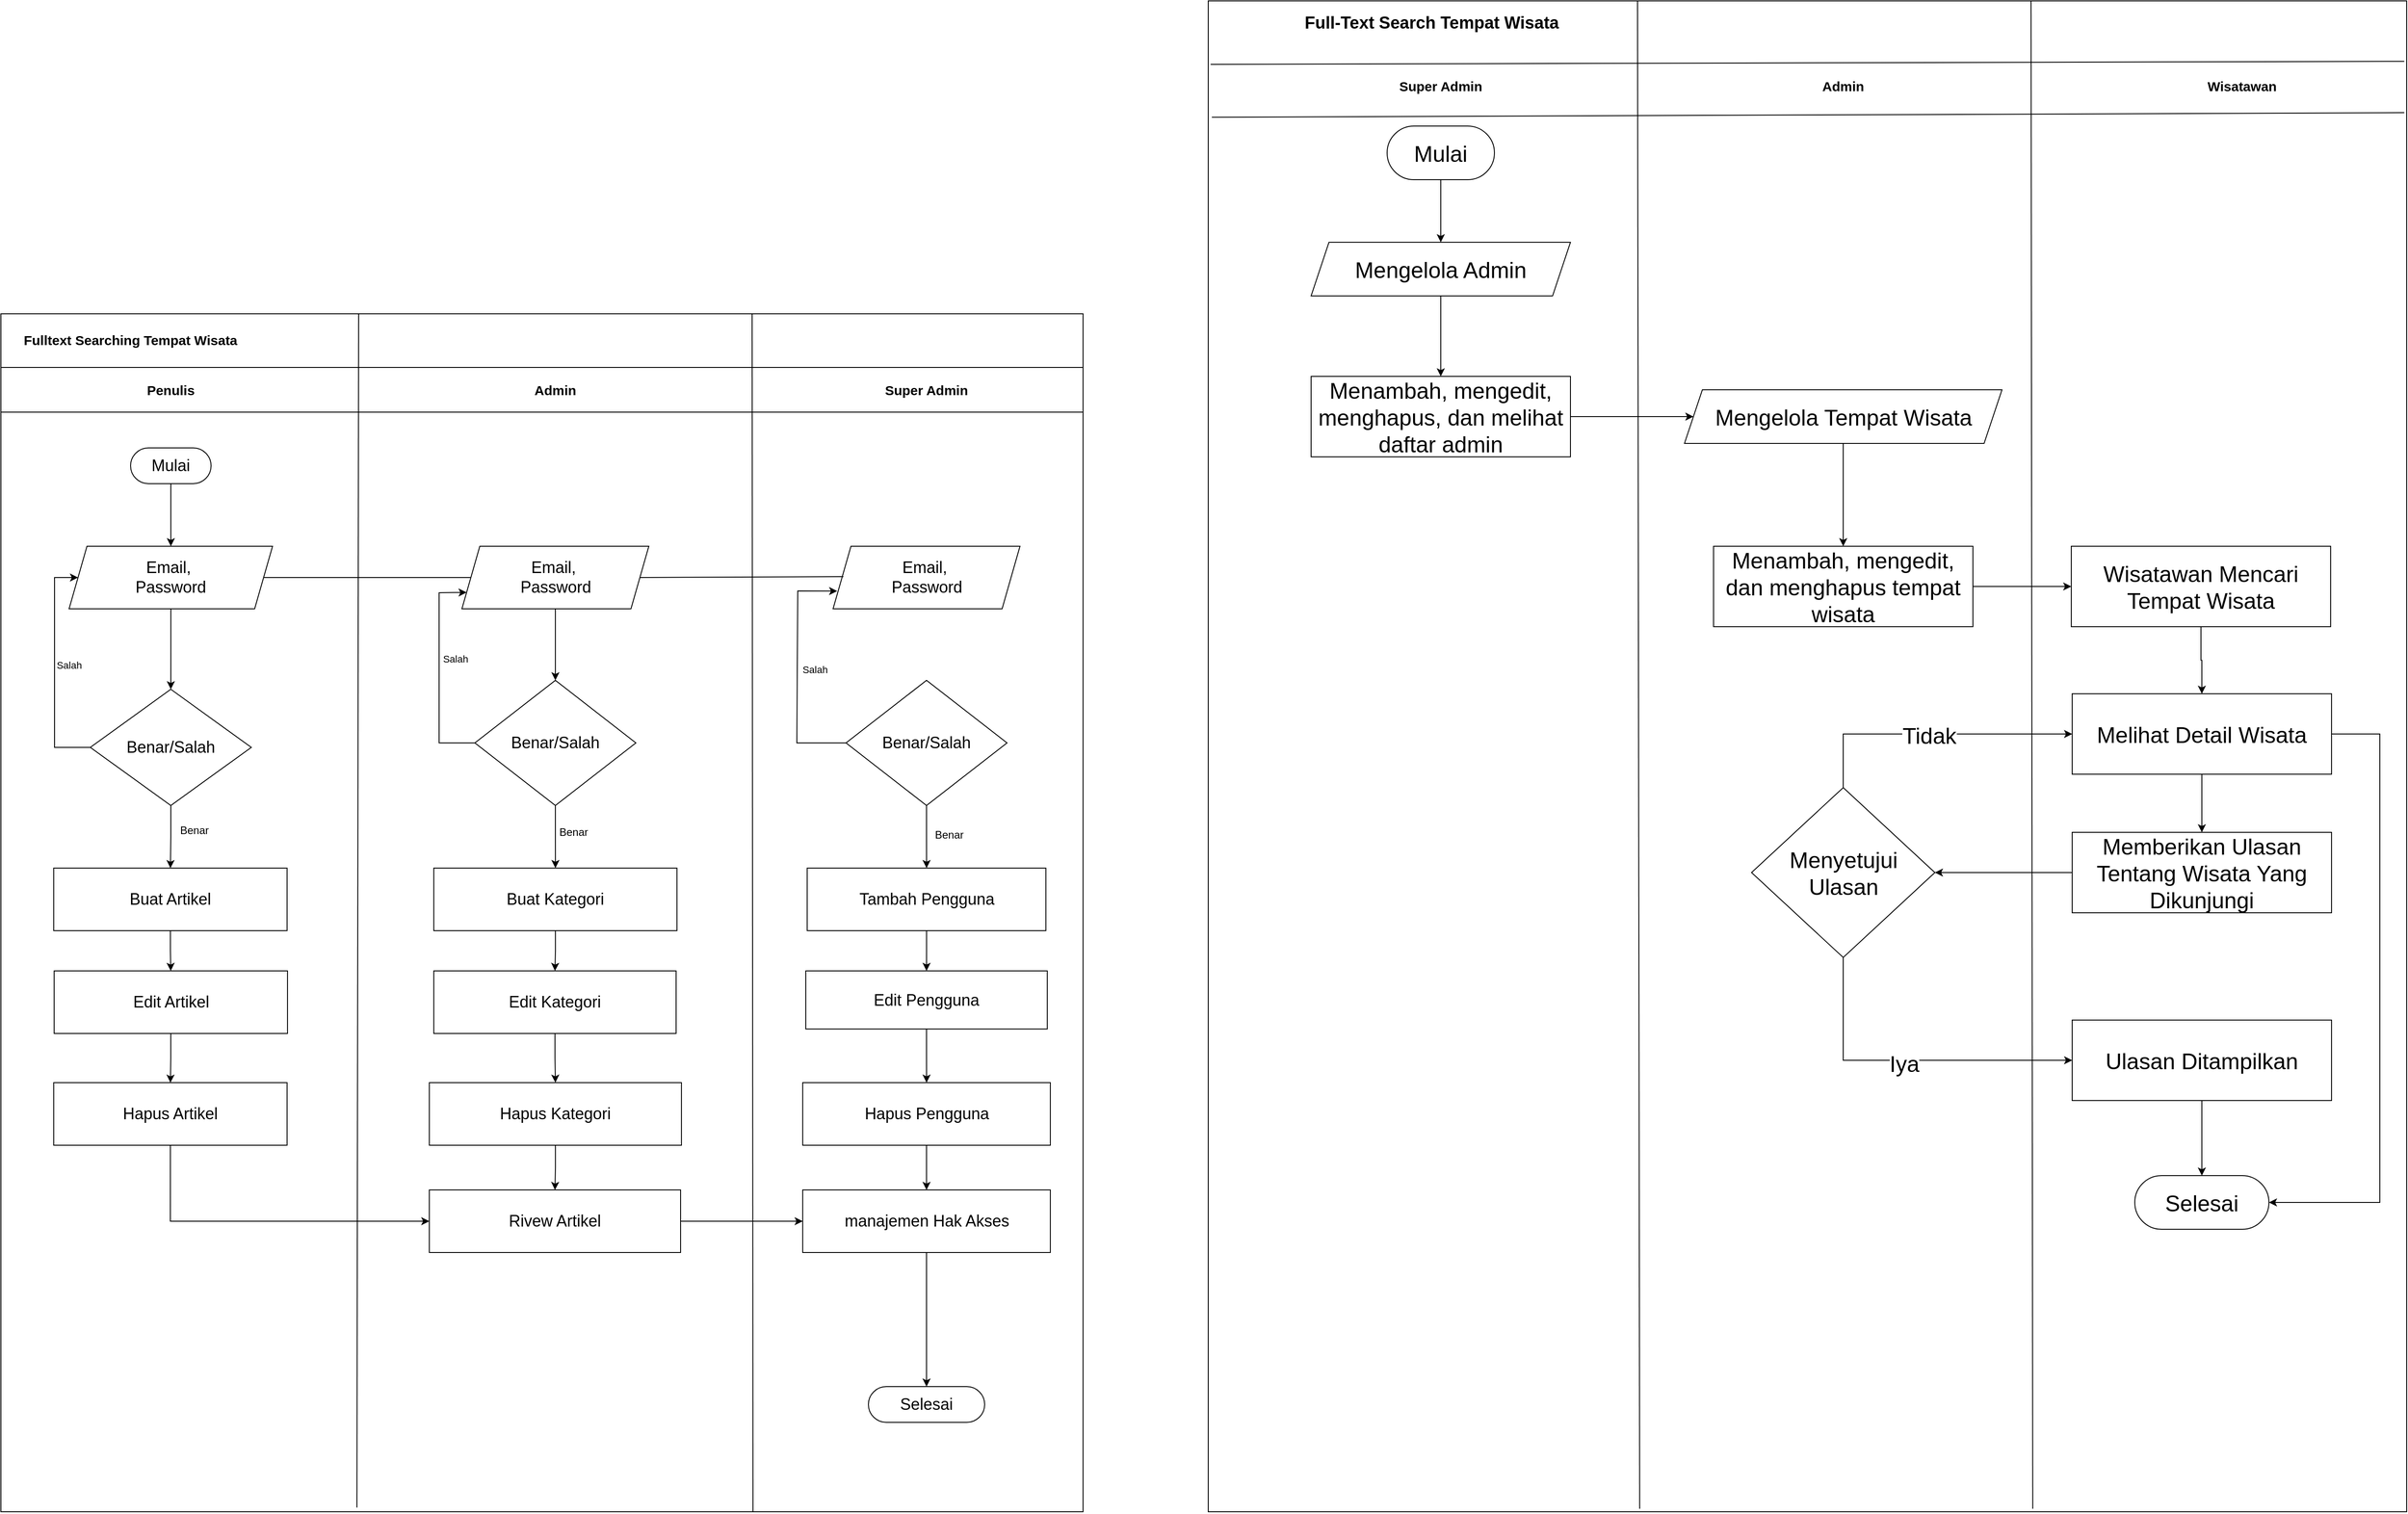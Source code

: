 <mxfile version="26.1.1">
  <diagram name="Flowchart Diagram" id="mwyaXEYquuUbOgNk0wsL">
    <mxGraphModel dx="2293" dy="2213" grid="1" gridSize="10" guides="1" tooltips="1" connect="1" arrows="1" fold="1" page="1" pageScale="1" pageWidth="850" pageHeight="1100" math="0" shadow="0">
      <root>
        <mxCell id="0" />
        <mxCell id="1" parent="0" />
        <mxCell id="Nog5ul-_oG-0goLbyjOU-1" value="" style="rounded=0;whiteSpace=wrap;html=1;container=0;" parent="1" vertex="1">
          <mxGeometry x="210" y="140" width="1210" height="1340" as="geometry" />
        </mxCell>
        <mxCell id="Nog5ul-_oG-0goLbyjOU-2" value="" style="edgeStyle=orthogonalEdgeStyle;rounded=0;orthogonalLoop=1;jettySize=auto;html=1;" parent="1" source="Nog5ul-_oG-0goLbyjOU-3" target="Nog5ul-_oG-0goLbyjOU-13" edge="1">
          <mxGeometry relative="1" as="geometry" />
        </mxCell>
        <mxCell id="Nog5ul-_oG-0goLbyjOU-3" value="&lt;font style=&quot;font-size: 18px;&quot;&gt;Mulai&lt;/font&gt;" style="rounded=1;whiteSpace=wrap;html=1;arcSize=50;container=0;" parent="1" vertex="1">
          <mxGeometry x="355" y="290" width="90" height="40" as="geometry" />
        </mxCell>
        <mxCell id="Nog5ul-_oG-0goLbyjOU-4" value="" style="endArrow=none;html=1;rounded=0;entryX=0;entryY=0.25;entryDx=0;entryDy=0;" parent="1" edge="1">
          <mxGeometry width="50" height="50" relative="1" as="geometry">
            <mxPoint x="1420" y="200" as="sourcePoint" />
            <mxPoint x="210" y="200" as="targetPoint" />
          </mxGeometry>
        </mxCell>
        <mxCell id="Nog5ul-_oG-0goLbyjOU-5" value="" style="endArrow=none;html=1;rounded=0;entryX=0;entryY=0.25;entryDx=0;entryDy=0;" parent="1" edge="1">
          <mxGeometry width="50" height="50" relative="1" as="geometry">
            <mxPoint x="1420" y="250" as="sourcePoint" />
            <mxPoint x="210" y="250" as="targetPoint" />
          </mxGeometry>
        </mxCell>
        <mxCell id="Nog5ul-_oG-0goLbyjOU-6" value="&lt;span style=&quot;font-size: 15px;&quot;&gt;Admin&lt;/span&gt;" style="text;html=1;align=center;verticalAlign=middle;whiteSpace=wrap;rounded=0;fontStyle=1;container=0;" parent="1" vertex="1">
          <mxGeometry x="800" y="210" width="60" height="30" as="geometry" />
        </mxCell>
        <mxCell id="Nog5ul-_oG-0goLbyjOU-7" value="&lt;span style=&quot;font-size: 15px;&quot;&gt;Super Admin&lt;/span&gt;" style="text;html=1;align=center;verticalAlign=middle;whiteSpace=wrap;rounded=0;fontStyle=1;container=0;" parent="1" vertex="1">
          <mxGeometry x="1190" y="210" width="110" height="30" as="geometry" />
        </mxCell>
        <mxCell id="Nog5ul-_oG-0goLbyjOU-8" value="" style="endArrow=none;html=1;rounded=0;entryX=0.329;entryY=1.004;entryDx=0;entryDy=0;exitX=0.25;exitY=0;exitDx=0;exitDy=0;entryPerimeter=0;" parent="1" edge="1">
          <mxGeometry width="50" height="50" relative="1" as="geometry">
            <mxPoint x="610.0" y="140" as="sourcePoint" />
            <mxPoint x="608.09" y="1475.264" as="targetPoint" />
          </mxGeometry>
        </mxCell>
        <mxCell id="Nog5ul-_oG-0goLbyjOU-9" value="" style="endArrow=none;html=1;rounded=0;entryX=0.75;entryY=0;entryDx=0;entryDy=0;exitX=0.695;exitY=1;exitDx=0;exitDy=0;exitPerimeter=0;" parent="1" source="Nog5ul-_oG-0goLbyjOU-1" edge="1">
          <mxGeometry width="50" height="50" relative="1" as="geometry">
            <mxPoint x="1049.74" y="1470" as="sourcePoint" />
            <mxPoint x="1050" y="140" as="targetPoint" />
          </mxGeometry>
        </mxCell>
        <mxCell id="Nog5ul-_oG-0goLbyjOU-10" value="&lt;span style=&quot;font-size: 15px;&quot;&gt;Penulis&lt;/span&gt;" style="text;html=1;align=center;verticalAlign=middle;whiteSpace=wrap;rounded=0;fontStyle=1;container=0;" parent="1" vertex="1">
          <mxGeometry x="370" y="210" width="60" height="30" as="geometry" />
        </mxCell>
        <mxCell id="Nog5ul-_oG-0goLbyjOU-11" value="&lt;span style=&quot;font-size: 15px;&quot;&gt;Fulltext Searching Tempat Wisata&lt;/span&gt;" style="text;html=1;align=center;verticalAlign=middle;whiteSpace=wrap;rounded=0;fontStyle=1;container=0;" parent="1" vertex="1">
          <mxGeometry x="220" y="154" width="270" height="30" as="geometry" />
        </mxCell>
        <mxCell id="Nog5ul-_oG-0goLbyjOU-12" value="" style="edgeStyle=orthogonalEdgeStyle;rounded=0;orthogonalLoop=1;jettySize=auto;html=1;" parent="1" source="Nog5ul-_oG-0goLbyjOU-13" target="Nog5ul-_oG-0goLbyjOU-18" edge="1">
          <mxGeometry relative="1" as="geometry" />
        </mxCell>
        <mxCell id="Nog5ul-_oG-0goLbyjOU-13" value="&lt;font style=&quot;font-size: 18px;&quot;&gt;Email,&amp;nbsp;&lt;/font&gt;&lt;div&gt;&lt;font style=&quot;font-size: 18px;&quot;&gt;Password&lt;/font&gt;&lt;/div&gt;" style="shape=parallelogram;perimeter=parallelogramPerimeter;whiteSpace=wrap;html=1;fixedSize=1;" parent="1" vertex="1">
          <mxGeometry x="286.25" y="400" width="227.5" height="70" as="geometry" />
        </mxCell>
        <mxCell id="Nog5ul-_oG-0goLbyjOU-14" value="" style="edgeStyle=orthogonalEdgeStyle;rounded=0;orthogonalLoop=1;jettySize=auto;html=1;" parent="1" source="Nog5ul-_oG-0goLbyjOU-15" target="Nog5ul-_oG-0goLbyjOU-20" edge="1">
          <mxGeometry relative="1" as="geometry" />
        </mxCell>
        <mxCell id="Nog5ul-_oG-0goLbyjOU-15" value="&lt;font style=&quot;font-size: 18px;&quot;&gt;Email,&amp;nbsp;&lt;/font&gt;&lt;div&gt;&lt;font style=&quot;font-size: 18px;&quot;&gt;Password&lt;/font&gt;&lt;/div&gt;" style="shape=parallelogram;perimeter=parallelogramPerimeter;whiteSpace=wrap;html=1;fixedSize=1;" parent="1" vertex="1">
          <mxGeometry x="725.5" y="400" width="209" height="70" as="geometry" />
        </mxCell>
        <mxCell id="Nog5ul-_oG-0goLbyjOU-16" value="" style="endArrow=none;html=1;rounded=0;exitX=1;exitY=0.5;exitDx=0;exitDy=0;entryX=0;entryY=0.5;entryDx=0;entryDy=0;" parent="1" source="Nog5ul-_oG-0goLbyjOU-13" target="Nog5ul-_oG-0goLbyjOU-15" edge="1">
          <mxGeometry width="50" height="50" relative="1" as="geometry">
            <mxPoint x="750" y="580" as="sourcePoint" />
            <mxPoint x="800" y="530" as="targetPoint" />
            <Array as="points" />
          </mxGeometry>
        </mxCell>
        <mxCell id="Nog5ul-_oG-0goLbyjOU-17" value="" style="edgeStyle=orthogonalEdgeStyle;rounded=0;orthogonalLoop=1;jettySize=auto;html=1;" parent="1" source="Nog5ul-_oG-0goLbyjOU-18" target="Nog5ul-_oG-0goLbyjOU-34" edge="1">
          <mxGeometry relative="1" as="geometry" />
        </mxCell>
        <mxCell id="Nog5ul-_oG-0goLbyjOU-18" value="&lt;font style=&quot;font-size: 18px;&quot;&gt;Benar/Salah&lt;/font&gt;" style="rhombus;whiteSpace=wrap;html=1;" parent="1" vertex="1">
          <mxGeometry x="310" y="560" width="180" height="130" as="geometry" />
        </mxCell>
        <mxCell id="Nog5ul-_oG-0goLbyjOU-19" value="" style="edgeStyle=orthogonalEdgeStyle;rounded=0;orthogonalLoop=1;jettySize=auto;html=1;" parent="1" source="Nog5ul-_oG-0goLbyjOU-20" target="Nog5ul-_oG-0goLbyjOU-36" edge="1">
          <mxGeometry relative="1" as="geometry" />
        </mxCell>
        <mxCell id="Nog5ul-_oG-0goLbyjOU-20" value="&lt;span style=&quot;font-size: 18px;&quot;&gt;Benar/Salah&lt;/span&gt;" style="rhombus;whiteSpace=wrap;html=1;" parent="1" vertex="1">
          <mxGeometry x="740" y="550" width="180" height="140" as="geometry" />
        </mxCell>
        <mxCell id="Nog5ul-_oG-0goLbyjOU-21" value="" style="endArrow=classic;html=1;rounded=0;entryX=0;entryY=0.5;entryDx=0;entryDy=0;exitX=0;exitY=0.5;exitDx=0;exitDy=0;" parent="1" source="Nog5ul-_oG-0goLbyjOU-18" target="Nog5ul-_oG-0goLbyjOU-13" edge="1">
          <mxGeometry width="50" height="50" relative="1" as="geometry">
            <mxPoint x="750" y="740" as="sourcePoint" />
            <mxPoint x="800" y="690" as="targetPoint" />
            <Array as="points">
              <mxPoint x="270" y="625" />
              <mxPoint x="270" y="435" />
            </Array>
          </mxGeometry>
        </mxCell>
        <mxCell id="Nog5ul-_oG-0goLbyjOU-22" value="Salah" style="edgeLabel;html=1;align=center;verticalAlign=middle;resizable=0;points=[];" parent="Nog5ul-_oG-0goLbyjOU-21" vertex="1" connectable="0">
          <mxGeometry x="0.036" y="-4" relative="1" as="geometry">
            <mxPoint x="12" as="offset" />
          </mxGeometry>
        </mxCell>
        <mxCell id="Nog5ul-_oG-0goLbyjOU-23" value="" style="endArrow=classic;html=1;rounded=0;entryX=0;entryY=0.75;entryDx=0;entryDy=0;exitX=0;exitY=0.5;exitDx=0;exitDy=0;" parent="1" source="Nog5ul-_oG-0goLbyjOU-20" target="Nog5ul-_oG-0goLbyjOU-15" edge="1">
          <mxGeometry width="50" height="50" relative="1" as="geometry">
            <mxPoint x="740" y="620" as="sourcePoint" />
            <mxPoint x="726" y="430" as="targetPoint" />
            <Array as="points">
              <mxPoint x="700" y="620" />
              <mxPoint x="700" y="452" />
            </Array>
          </mxGeometry>
        </mxCell>
        <mxCell id="Nog5ul-_oG-0goLbyjOU-24" value="Salah" style="edgeLabel;html=1;align=center;verticalAlign=middle;resizable=0;points=[];" parent="1" vertex="1" connectable="0">
          <mxGeometry x="727" y="529.999" as="geometry">
            <mxPoint x="-9" y="-4" as="offset" />
          </mxGeometry>
        </mxCell>
        <mxCell id="Nog5ul-_oG-0goLbyjOU-25" value="&lt;font style=&quot;font-size: 18px;&quot;&gt;Selesai&lt;/font&gt;" style="rounded=1;whiteSpace=wrap;html=1;arcSize=50;container=0;" parent="1" vertex="1">
          <mxGeometry x="1180" y="1340" width="130" height="40" as="geometry" />
        </mxCell>
        <mxCell id="Nog5ul-_oG-0goLbyjOU-26" value="&lt;font style=&quot;font-size: 18px;&quot;&gt;Email,&amp;nbsp;&lt;/font&gt;&lt;div&gt;&lt;font style=&quot;font-size: 18px;&quot;&gt;Password&lt;/font&gt;&lt;/div&gt;" style="shape=parallelogram;perimeter=parallelogramPerimeter;whiteSpace=wrap;html=1;fixedSize=1;" parent="1" vertex="1">
          <mxGeometry x="1140.5" y="400" width="209" height="70" as="geometry" />
        </mxCell>
        <mxCell id="Nog5ul-_oG-0goLbyjOU-27" value="" style="endArrow=none;html=1;rounded=0;entryX=0;entryY=0.5;entryDx=0;entryDy=0;exitX=1;exitY=0.5;exitDx=0;exitDy=0;" parent="1" source="Nog5ul-_oG-0goLbyjOU-15" edge="1">
          <mxGeometry width="50" height="50" relative="1" as="geometry">
            <mxPoint x="920" y="434" as="sourcePoint" />
            <mxPoint x="1152" y="434" as="targetPoint" />
            <Array as="points" />
          </mxGeometry>
        </mxCell>
        <mxCell id="Nog5ul-_oG-0goLbyjOU-28" value="" style="edgeStyle=orthogonalEdgeStyle;rounded=0;orthogonalLoop=1;jettySize=auto;html=1;" parent="1" source="Nog5ul-_oG-0goLbyjOU-30" target="Nog5ul-_oG-0goLbyjOU-48" edge="1">
          <mxGeometry relative="1" as="geometry" />
        </mxCell>
        <mxCell id="Nog5ul-_oG-0goLbyjOU-29" value="&lt;font style=&quot;font-size: 12px;&quot;&gt;Benar&lt;/font&gt;" style="edgeLabel;html=1;align=center;verticalAlign=middle;resizable=0;points=[];" parent="Nog5ul-_oG-0goLbyjOU-28" vertex="1" connectable="0">
          <mxGeometry x="-0.269" relative="1" as="geometry">
            <mxPoint x="25" y="7" as="offset" />
          </mxGeometry>
        </mxCell>
        <mxCell id="Nog5ul-_oG-0goLbyjOU-30" value="&lt;span style=&quot;font-size: 18px;&quot;&gt;Benar/Salah&lt;/span&gt;" style="rhombus;whiteSpace=wrap;html=1;" parent="1" vertex="1">
          <mxGeometry x="1155" y="550" width="180" height="140" as="geometry" />
        </mxCell>
        <mxCell id="Nog5ul-_oG-0goLbyjOU-31" value="" style="endArrow=classic;html=1;rounded=0;entryX=0.022;entryY=0.859;entryDx=0;entryDy=0;exitX=0;exitY=0.5;exitDx=0;exitDy=0;entryPerimeter=0;" parent="1" source="Nog5ul-_oG-0goLbyjOU-30" edge="1">
          <mxGeometry width="50" height="50" relative="1" as="geometry">
            <mxPoint x="1140.5" y="615" as="sourcePoint" />
            <mxPoint x="1145.098" y="450.13" as="targetPoint" />
            <Array as="points">
              <mxPoint x="1100" y="620" />
              <mxPoint x="1101" y="450" />
            </Array>
          </mxGeometry>
        </mxCell>
        <mxCell id="Nog5ul-_oG-0goLbyjOU-32" value="Salah" style="edgeLabel;html=1;align=center;verticalAlign=middle;resizable=0;points=[];" parent="1" vertex="1" connectable="0">
          <mxGeometry x="740" y="539.999" as="geometry">
            <mxPoint x="380" y="-2" as="offset" />
          </mxGeometry>
        </mxCell>
        <mxCell id="Nog5ul-_oG-0goLbyjOU-33" value="" style="edgeStyle=orthogonalEdgeStyle;rounded=0;orthogonalLoop=1;jettySize=auto;html=1;" parent="1" source="Nog5ul-_oG-0goLbyjOU-34" target="Nog5ul-_oG-0goLbyjOU-38" edge="1">
          <mxGeometry relative="1" as="geometry" />
        </mxCell>
        <mxCell id="Nog5ul-_oG-0goLbyjOU-34" value="&lt;font style=&quot;font-size: 18px;&quot;&gt;Buat Artikel&lt;/font&gt;" style="rounded=0;whiteSpace=wrap;html=1;" parent="1" vertex="1">
          <mxGeometry x="269.07" y="760" width="260.93" height="70" as="geometry" />
        </mxCell>
        <mxCell id="Nog5ul-_oG-0goLbyjOU-35" value="" style="edgeStyle=orthogonalEdgeStyle;rounded=0;orthogonalLoop=1;jettySize=auto;html=1;" parent="1" source="Nog5ul-_oG-0goLbyjOU-36" target="Nog5ul-_oG-0goLbyjOU-42" edge="1">
          <mxGeometry relative="1" as="geometry" />
        </mxCell>
        <mxCell id="Nog5ul-_oG-0goLbyjOU-36" value="&lt;font style=&quot;font-size: 18px;&quot;&gt;Buat Kategori&lt;/font&gt;" style="rounded=0;whiteSpace=wrap;html=1;" parent="1" vertex="1">
          <mxGeometry x="694.06" y="760" width="271.88" height="70" as="geometry" />
        </mxCell>
        <mxCell id="Nog5ul-_oG-0goLbyjOU-37" value="" style="edgeStyle=orthogonalEdgeStyle;rounded=0;orthogonalLoop=1;jettySize=auto;html=1;" parent="1" source="Nog5ul-_oG-0goLbyjOU-38" target="Nog5ul-_oG-0goLbyjOU-40" edge="1">
          <mxGeometry relative="1" as="geometry" />
        </mxCell>
        <mxCell id="Nog5ul-_oG-0goLbyjOU-38" value="&lt;font style=&quot;font-size: 18px;&quot;&gt;Edit Artikel&lt;/font&gt;" style="rounded=0;whiteSpace=wrap;html=1;" parent="1" vertex="1">
          <mxGeometry x="269.54" y="875" width="260.93" height="70" as="geometry" />
        </mxCell>
        <mxCell id="Nog5ul-_oG-0goLbyjOU-39" style="edgeStyle=orthogonalEdgeStyle;rounded=0;orthogonalLoop=1;jettySize=auto;html=1;exitX=0.5;exitY=1;exitDx=0;exitDy=0;entryX=0;entryY=0.5;entryDx=0;entryDy=0;" parent="1" source="Nog5ul-_oG-0goLbyjOU-40" target="Nog5ul-_oG-0goLbyjOU-46" edge="1">
          <mxGeometry relative="1" as="geometry" />
        </mxCell>
        <mxCell id="Nog5ul-_oG-0goLbyjOU-40" value="&lt;font style=&quot;font-size: 18px;&quot;&gt;Hapus Artikel&lt;/font&gt;" style="rounded=0;whiteSpace=wrap;html=1;" parent="1" vertex="1">
          <mxGeometry x="269.07" y="1000" width="260.93" height="70" as="geometry" />
        </mxCell>
        <mxCell id="Nog5ul-_oG-0goLbyjOU-41" value="" style="edgeStyle=orthogonalEdgeStyle;rounded=0;orthogonalLoop=1;jettySize=auto;html=1;" parent="1" source="Nog5ul-_oG-0goLbyjOU-42" target="Nog5ul-_oG-0goLbyjOU-44" edge="1">
          <mxGeometry relative="1" as="geometry" />
        </mxCell>
        <mxCell id="Nog5ul-_oG-0goLbyjOU-42" value="&lt;font style=&quot;font-size: 18px;&quot;&gt;Edit Kategori&lt;/font&gt;" style="rounded=0;whiteSpace=wrap;html=1;" parent="1" vertex="1">
          <mxGeometry x="694.06" y="875" width="270.93" height="70" as="geometry" />
        </mxCell>
        <mxCell id="Nog5ul-_oG-0goLbyjOU-43" value="" style="edgeStyle=orthogonalEdgeStyle;rounded=0;orthogonalLoop=1;jettySize=auto;html=1;" parent="1" source="Nog5ul-_oG-0goLbyjOU-44" target="Nog5ul-_oG-0goLbyjOU-46" edge="1">
          <mxGeometry relative="1" as="geometry" />
        </mxCell>
        <mxCell id="Nog5ul-_oG-0goLbyjOU-44" value="&lt;font style=&quot;font-size: 18px;&quot;&gt;Hapus Kategori&lt;/font&gt;" style="rounded=0;whiteSpace=wrap;html=1;" parent="1" vertex="1">
          <mxGeometry x="689.07" y="1000" width="281.88" height="70" as="geometry" />
        </mxCell>
        <mxCell id="Nog5ul-_oG-0goLbyjOU-45" style="edgeStyle=orthogonalEdgeStyle;rounded=0;orthogonalLoop=1;jettySize=auto;html=1;exitX=1;exitY=0.5;exitDx=0;exitDy=0;entryX=0;entryY=0.5;entryDx=0;entryDy=0;" parent="1" source="Nog5ul-_oG-0goLbyjOU-46" target="Nog5ul-_oG-0goLbyjOU-55" edge="1">
          <mxGeometry relative="1" as="geometry" />
        </mxCell>
        <mxCell id="Nog5ul-_oG-0goLbyjOU-46" value="&lt;font style=&quot;font-size: 18px;&quot;&gt;Rivew Artikel&lt;/font&gt;" style="rounded=0;whiteSpace=wrap;html=1;" parent="1" vertex="1">
          <mxGeometry x="689.06" y="1120" width="280.93" height="70" as="geometry" />
        </mxCell>
        <mxCell id="Nog5ul-_oG-0goLbyjOU-47" value="" style="edgeStyle=orthogonalEdgeStyle;rounded=0;orthogonalLoop=1;jettySize=auto;html=1;" parent="1" source="Nog5ul-_oG-0goLbyjOU-48" target="Nog5ul-_oG-0goLbyjOU-50" edge="1">
          <mxGeometry relative="1" as="geometry" />
        </mxCell>
        <mxCell id="Nog5ul-_oG-0goLbyjOU-48" value="&lt;font style=&quot;font-size: 18px;&quot;&gt;Tambah Pengguna&lt;/font&gt;" style="rounded=0;whiteSpace=wrap;html=1;" parent="1" vertex="1">
          <mxGeometry x="1111.56" y="760" width="266.88" height="70" as="geometry" />
        </mxCell>
        <mxCell id="Nog5ul-_oG-0goLbyjOU-49" value="" style="edgeStyle=orthogonalEdgeStyle;rounded=0;orthogonalLoop=1;jettySize=auto;html=1;" parent="1" source="Nog5ul-_oG-0goLbyjOU-50" target="Nog5ul-_oG-0goLbyjOU-52" edge="1">
          <mxGeometry relative="1" as="geometry" />
        </mxCell>
        <mxCell id="Nog5ul-_oG-0goLbyjOU-50" value="&lt;font style=&quot;font-size: 18px;&quot;&gt;Edit Pengguna&lt;/font&gt;" style="rounded=0;whiteSpace=wrap;html=1;" parent="1" vertex="1">
          <mxGeometry x="1110" y="875" width="270" height="65" as="geometry" />
        </mxCell>
        <mxCell id="Nog5ul-_oG-0goLbyjOU-51" value="" style="edgeStyle=orthogonalEdgeStyle;rounded=0;orthogonalLoop=1;jettySize=auto;html=1;" parent="1" source="Nog5ul-_oG-0goLbyjOU-52" target="Nog5ul-_oG-0goLbyjOU-55" edge="1">
          <mxGeometry relative="1" as="geometry" />
        </mxCell>
        <mxCell id="Nog5ul-_oG-0goLbyjOU-52" value="&lt;font style=&quot;font-size: 18px;&quot;&gt;Hapus Pengguna&lt;/font&gt;" style="rounded=0;whiteSpace=wrap;html=1;" parent="1" vertex="1">
          <mxGeometry x="1106.56" y="1000" width="276.88" height="70" as="geometry" />
        </mxCell>
        <mxCell id="Nog5ul-_oG-0goLbyjOU-53" style="edgeStyle=orthogonalEdgeStyle;rounded=0;orthogonalLoop=1;jettySize=auto;html=1;exitX=0.5;exitY=1;exitDx=0;exitDy=0;" parent="1" edge="1">
          <mxGeometry relative="1" as="geometry">
            <mxPoint x="815" y="1470" as="sourcePoint" />
            <mxPoint x="815" y="1470" as="targetPoint" />
          </mxGeometry>
        </mxCell>
        <mxCell id="Nog5ul-_oG-0goLbyjOU-54" style="edgeStyle=orthogonalEdgeStyle;rounded=0;orthogonalLoop=1;jettySize=auto;html=1;exitX=0.5;exitY=1;exitDx=0;exitDy=0;entryX=0.5;entryY=0;entryDx=0;entryDy=0;" parent="1" source="Nog5ul-_oG-0goLbyjOU-55" target="Nog5ul-_oG-0goLbyjOU-25" edge="1">
          <mxGeometry relative="1" as="geometry" />
        </mxCell>
        <mxCell id="Nog5ul-_oG-0goLbyjOU-55" value="&lt;font style=&quot;font-size: 18px;&quot;&gt;manajemen Hak Akses&lt;/font&gt;" style="rounded=0;whiteSpace=wrap;html=1;" parent="1" vertex="1">
          <mxGeometry x="1106.56" y="1120" width="276.88" height="70" as="geometry" />
        </mxCell>
        <mxCell id="Nog5ul-_oG-0goLbyjOU-56" value="&lt;font style=&quot;font-size: 12px;&quot;&gt;Benar&lt;/font&gt;" style="edgeLabel;html=1;align=center;verticalAlign=middle;resizable=0;points=[];" parent="1" vertex="1" connectable="0">
          <mxGeometry x="850" y="720.0" as="geometry" />
        </mxCell>
        <mxCell id="Nog5ul-_oG-0goLbyjOU-57" value="&lt;font style=&quot;font-size: 12px;&quot;&gt;Benar&lt;/font&gt;" style="edgeLabel;html=1;align=center;verticalAlign=middle;resizable=0;points=[];" parent="1" vertex="1" connectable="0">
          <mxGeometry x="1300" y="740.0" as="geometry">
            <mxPoint x="-874" y="-22" as="offset" />
          </mxGeometry>
        </mxCell>
        <mxCell id="pMjqMdw5SBq0HLfdVr2h-1" value="" style="rounded=0;whiteSpace=wrap;html=1;container=0;" vertex="1" parent="1">
          <mxGeometry x="1560" y="-210" width="1340" height="1690" as="geometry" />
        </mxCell>
        <mxCell id="pMjqMdw5SBq0HLfdVr2h-2" style="edgeStyle=orthogonalEdgeStyle;rounded=0;orthogonalLoop=1;jettySize=auto;html=1;entryX=0.5;entryY=0;entryDx=0;entryDy=0;" edge="1" parent="1" source="pMjqMdw5SBq0HLfdVr2h-3" target="pMjqMdw5SBq0HLfdVr2h-13">
          <mxGeometry relative="1" as="geometry" />
        </mxCell>
        <mxCell id="pMjqMdw5SBq0HLfdVr2h-3" value="&lt;font style=&quot;font-size: 25px;&quot;&gt;Mulai&lt;/font&gt;" style="rounded=1;whiteSpace=wrap;html=1;arcSize=50;container=0;" vertex="1" parent="1">
          <mxGeometry x="1760" y="-70" width="120" height="60" as="geometry" />
        </mxCell>
        <mxCell id="pMjqMdw5SBq0HLfdVr2h-4" value="&lt;font style=&quot;font-size: 19px;&quot;&gt;&lt;b&gt;Full-Text Search Tempat Wisata&lt;/b&gt;&lt;/font&gt;" style="text;html=1;align=center;verticalAlign=middle;whiteSpace=wrap;rounded=0;container=0;" vertex="1" parent="1">
          <mxGeometry x="1650" y="-200" width="320" height="30" as="geometry" />
        </mxCell>
        <mxCell id="pMjqMdw5SBq0HLfdVr2h-5" value="" style="endArrow=none;html=1;rounded=0;entryX=0.002;entryY=0.042;entryDx=0;entryDy=0;entryPerimeter=0;exitX=0.998;exitY=0.04;exitDx=0;exitDy=0;exitPerimeter=0;" edge="1" parent="1" source="pMjqMdw5SBq0HLfdVr2h-1" target="pMjqMdw5SBq0HLfdVr2h-1">
          <mxGeometry width="50" height="50" relative="1" as="geometry">
            <mxPoint x="2850" y="-150" as="sourcePoint" />
            <mxPoint x="1640" y="-150" as="targetPoint" />
          </mxGeometry>
        </mxCell>
        <mxCell id="pMjqMdw5SBq0HLfdVr2h-6" value="" style="endArrow=none;html=1;rounded=0;entryX=0.003;entryY=0.077;entryDx=0;entryDy=0;entryPerimeter=0;exitX=0.998;exitY=0.074;exitDx=0;exitDy=0;exitPerimeter=0;" edge="1" parent="1" source="pMjqMdw5SBq0HLfdVr2h-1" target="pMjqMdw5SBq0HLfdVr2h-1">
          <mxGeometry width="50" height="50" relative="1" as="geometry">
            <mxPoint x="2850" y="-100" as="sourcePoint" />
            <mxPoint x="1640" y="-100" as="targetPoint" />
          </mxGeometry>
        </mxCell>
        <mxCell id="pMjqMdw5SBq0HLfdVr2h-7" value="&lt;span style=&quot;font-size: 15px;&quot;&gt;Wisatawan&lt;/span&gt;" style="text;html=1;align=center;verticalAlign=middle;whiteSpace=wrap;rounded=0;fontStyle=1;container=0;" vertex="1" parent="1">
          <mxGeometry x="2686" y="-130" width="60" height="30" as="geometry" />
        </mxCell>
        <mxCell id="pMjqMdw5SBq0HLfdVr2h-8" value="&lt;span style=&quot;font-size: 15px;&quot;&gt;Admin&lt;/span&gt;" style="text;html=1;align=center;verticalAlign=middle;whiteSpace=wrap;rounded=0;fontStyle=1;container=0;" vertex="1" parent="1">
          <mxGeometry x="2240" y="-130" width="60" height="30" as="geometry" />
        </mxCell>
        <mxCell id="pMjqMdw5SBq0HLfdVr2h-9" value="&lt;font style=&quot;font-size: 15px;&quot;&gt;Super Admin&lt;/font&gt;" style="text;html=1;align=center;verticalAlign=middle;whiteSpace=wrap;rounded=0;fontStyle=1;container=0;" vertex="1" parent="1">
          <mxGeometry x="1765" y="-130" width="110" height="30" as="geometry" />
        </mxCell>
        <mxCell id="pMjqMdw5SBq0HLfdVr2h-10" value="" style="endArrow=none;html=1;rounded=0;entryX=0.36;entryY=0.998;entryDx=0;entryDy=0;exitX=0.25;exitY=0;exitDx=0;exitDy=0;entryPerimeter=0;" edge="1" parent="1" target="pMjqMdw5SBq0HLfdVr2h-1">
          <mxGeometry width="50" height="50" relative="1" as="geometry">
            <mxPoint x="2040" y="-210" as="sourcePoint" />
            <mxPoint x="2040" y="410" as="targetPoint" />
          </mxGeometry>
        </mxCell>
        <mxCell id="pMjqMdw5SBq0HLfdVr2h-11" value="" style="endArrow=none;html=1;rounded=0;entryX=0.75;entryY=0;entryDx=0;entryDy=0;exitX=0.688;exitY=0.998;exitDx=0;exitDy=0;exitPerimeter=0;" edge="1" parent="1" source="pMjqMdw5SBq0HLfdVr2h-1">
          <mxGeometry width="50" height="50" relative="1" as="geometry">
            <mxPoint x="2480" y="410" as="sourcePoint" />
            <mxPoint x="2480" y="-210" as="targetPoint" />
          </mxGeometry>
        </mxCell>
        <mxCell id="pMjqMdw5SBq0HLfdVr2h-12" style="edgeStyle=orthogonalEdgeStyle;rounded=0;orthogonalLoop=1;jettySize=auto;html=1;entryX=0.5;entryY=0;entryDx=0;entryDy=0;" edge="1" parent="1" source="pMjqMdw5SBq0HLfdVr2h-13" target="pMjqMdw5SBq0HLfdVr2h-15">
          <mxGeometry relative="1" as="geometry" />
        </mxCell>
        <mxCell id="pMjqMdw5SBq0HLfdVr2h-13" value="&lt;font style=&quot;font-size: 25px;&quot;&gt;Mengelola Admin&lt;/font&gt;" style="shape=parallelogram;perimeter=parallelogramPerimeter;whiteSpace=wrap;html=1;fixedSize=1;container=0;" vertex="1" parent="1">
          <mxGeometry x="1675" y="60" width="290" height="60" as="geometry" />
        </mxCell>
        <mxCell id="pMjqMdw5SBq0HLfdVr2h-14" style="edgeStyle=orthogonalEdgeStyle;rounded=0;orthogonalLoop=1;jettySize=auto;html=1;entryX=0;entryY=0.5;entryDx=0;entryDy=0;" edge="1" parent="1" source="pMjqMdw5SBq0HLfdVr2h-15" target="pMjqMdw5SBq0HLfdVr2h-17">
          <mxGeometry relative="1" as="geometry" />
        </mxCell>
        <mxCell id="pMjqMdw5SBq0HLfdVr2h-15" value="&lt;font style=&quot;font-size: 25px;&quot;&gt;Menambah, mengedit, menghapus, dan melihat daftar admin&lt;/font&gt;" style="rounded=0;whiteSpace=wrap;html=1;" vertex="1" parent="1">
          <mxGeometry x="1675" y="210" width="290" height="90" as="geometry" />
        </mxCell>
        <mxCell id="pMjqMdw5SBq0HLfdVr2h-16" style="edgeStyle=orthogonalEdgeStyle;rounded=0;orthogonalLoop=1;jettySize=auto;html=1;entryX=0.5;entryY=0;entryDx=0;entryDy=0;" edge="1" parent="1" source="pMjqMdw5SBq0HLfdVr2h-17" target="pMjqMdw5SBq0HLfdVr2h-19">
          <mxGeometry relative="1" as="geometry" />
        </mxCell>
        <mxCell id="pMjqMdw5SBq0HLfdVr2h-17" value="&lt;font style=&quot;font-size: 25px;&quot;&gt;Mengelola Tempat Wisata&lt;/font&gt;" style="shape=parallelogram;perimeter=parallelogramPerimeter;whiteSpace=wrap;html=1;fixedSize=1;container=0;" vertex="1" parent="1">
          <mxGeometry x="2092.5" y="225" width="355" height="60" as="geometry" />
        </mxCell>
        <mxCell id="pMjqMdw5SBq0HLfdVr2h-18" style="edgeStyle=orthogonalEdgeStyle;rounded=0;orthogonalLoop=1;jettySize=auto;html=1;entryX=0;entryY=0.5;entryDx=0;entryDy=0;" edge="1" parent="1" source="pMjqMdw5SBq0HLfdVr2h-19" target="pMjqMdw5SBq0HLfdVr2h-21">
          <mxGeometry relative="1" as="geometry" />
        </mxCell>
        <mxCell id="pMjqMdw5SBq0HLfdVr2h-19" value="&lt;font style=&quot;font-size: 25px;&quot;&gt;Menambah, mengedit, dan menghapus tempat wisata&lt;/font&gt;" style="rounded=0;whiteSpace=wrap;html=1;" vertex="1" parent="1">
          <mxGeometry x="2125" y="400" width="290" height="90" as="geometry" />
        </mxCell>
        <mxCell id="pMjqMdw5SBq0HLfdVr2h-20" style="edgeStyle=orthogonalEdgeStyle;rounded=0;orthogonalLoop=1;jettySize=auto;html=1;entryX=0.5;entryY=0;entryDx=0;entryDy=0;" edge="1" parent="1" source="pMjqMdw5SBq0HLfdVr2h-21" target="pMjqMdw5SBq0HLfdVr2h-24">
          <mxGeometry relative="1" as="geometry" />
        </mxCell>
        <mxCell id="pMjqMdw5SBq0HLfdVr2h-21" value="&lt;font style=&quot;font-size: 25px;&quot;&gt;Wisatawan Mencari Tempat Wisata&lt;/font&gt;" style="rounded=0;whiteSpace=wrap;html=1;" vertex="1" parent="1">
          <mxGeometry x="2525" y="400" width="290" height="90" as="geometry" />
        </mxCell>
        <mxCell id="pMjqMdw5SBq0HLfdVr2h-22" style="edgeStyle=orthogonalEdgeStyle;rounded=0;orthogonalLoop=1;jettySize=auto;html=1;entryX=0.5;entryY=0;entryDx=0;entryDy=0;" edge="1" parent="1" source="pMjqMdw5SBq0HLfdVr2h-24" target="pMjqMdw5SBq0HLfdVr2h-26">
          <mxGeometry relative="1" as="geometry" />
        </mxCell>
        <mxCell id="pMjqMdw5SBq0HLfdVr2h-23" style="edgeStyle=orthogonalEdgeStyle;rounded=0;orthogonalLoop=1;jettySize=auto;html=1;entryX=1;entryY=0.5;entryDx=0;entryDy=0;" edge="1" parent="1" source="pMjqMdw5SBq0HLfdVr2h-24" target="pMjqMdw5SBq0HLfdVr2h-34">
          <mxGeometry relative="1" as="geometry">
            <Array as="points">
              <mxPoint x="2870" y="610" />
              <mxPoint x="2870" y="1134" />
            </Array>
          </mxGeometry>
        </mxCell>
        <mxCell id="pMjqMdw5SBq0HLfdVr2h-24" value="&lt;font style=&quot;font-size: 25px;&quot;&gt;Melihat Detail Wisata&lt;/font&gt;" style="rounded=0;whiteSpace=wrap;html=1;" vertex="1" parent="1">
          <mxGeometry x="2526" y="565" width="290" height="90" as="geometry" />
        </mxCell>
        <mxCell id="pMjqMdw5SBq0HLfdVr2h-25" style="edgeStyle=orthogonalEdgeStyle;rounded=0;orthogonalLoop=1;jettySize=auto;html=1;entryX=1;entryY=0.5;entryDx=0;entryDy=0;" edge="1" parent="1" source="pMjqMdw5SBq0HLfdVr2h-26" target="pMjqMdw5SBq0HLfdVr2h-31">
          <mxGeometry relative="1" as="geometry" />
        </mxCell>
        <mxCell id="pMjqMdw5SBq0HLfdVr2h-26" value="&lt;font style=&quot;font-size: 25px;&quot;&gt;Memberikan Ulasan Tentang Wisata Yang Dikunjungi&lt;/font&gt;" style="rounded=0;whiteSpace=wrap;html=1;" vertex="1" parent="1">
          <mxGeometry x="2526" y="720" width="290" height="90" as="geometry" />
        </mxCell>
        <mxCell id="pMjqMdw5SBq0HLfdVr2h-27" style="edgeStyle=orthogonalEdgeStyle;rounded=0;orthogonalLoop=1;jettySize=auto;html=1;entryX=0;entryY=0.5;entryDx=0;entryDy=0;" edge="1" parent="1" source="pMjqMdw5SBq0HLfdVr2h-31" target="pMjqMdw5SBq0HLfdVr2h-33">
          <mxGeometry relative="1" as="geometry">
            <Array as="points">
              <mxPoint x="2270" y="975" />
            </Array>
          </mxGeometry>
        </mxCell>
        <mxCell id="pMjqMdw5SBq0HLfdVr2h-28" value="&lt;font style=&quot;font-size: 25px;&quot;&gt;Iya&lt;/font&gt;" style="edgeLabel;html=1;align=center;verticalAlign=middle;resizable=0;points=[];" vertex="1" connectable="0" parent="pMjqMdw5SBq0HLfdVr2h-27">
          <mxGeometry x="-0.013" y="-3" relative="1" as="geometry">
            <mxPoint as="offset" />
          </mxGeometry>
        </mxCell>
        <mxCell id="pMjqMdw5SBq0HLfdVr2h-29" style="edgeStyle=orthogonalEdgeStyle;rounded=0;orthogonalLoop=1;jettySize=auto;html=1;entryX=0;entryY=0.5;entryDx=0;entryDy=0;" edge="1" parent="1" source="pMjqMdw5SBq0HLfdVr2h-31" target="pMjqMdw5SBq0HLfdVr2h-24">
          <mxGeometry relative="1" as="geometry">
            <Array as="points">
              <mxPoint x="2270" y="610" />
            </Array>
          </mxGeometry>
        </mxCell>
        <mxCell id="pMjqMdw5SBq0HLfdVr2h-30" value="&lt;font style=&quot;font-size: 25px;&quot;&gt;Tidak&lt;/font&gt;" style="edgeLabel;html=1;align=center;verticalAlign=middle;resizable=0;points=[];" vertex="1" connectable="0" parent="pMjqMdw5SBq0HLfdVr2h-29">
          <mxGeometry x="-0.013" y="-1" relative="1" as="geometry">
            <mxPoint as="offset" />
          </mxGeometry>
        </mxCell>
        <mxCell id="pMjqMdw5SBq0HLfdVr2h-31" value="&lt;font style=&quot;font-size: 25px;&quot;&gt;Menyetujui Ulasan&lt;/font&gt;" style="rhombus;whiteSpace=wrap;html=1;" vertex="1" parent="1">
          <mxGeometry x="2167.5" y="670" width="205" height="190" as="geometry" />
        </mxCell>
        <mxCell id="pMjqMdw5SBq0HLfdVr2h-32" style="edgeStyle=orthogonalEdgeStyle;rounded=0;orthogonalLoop=1;jettySize=auto;html=1;entryX=0.5;entryY=0;entryDx=0;entryDy=0;" edge="1" parent="1" source="pMjqMdw5SBq0HLfdVr2h-33" target="pMjqMdw5SBq0HLfdVr2h-34">
          <mxGeometry relative="1" as="geometry" />
        </mxCell>
        <mxCell id="pMjqMdw5SBq0HLfdVr2h-33" value="&lt;span style=&quot;font-size: 25px;&quot;&gt;Ulasan Ditampilkan&lt;/span&gt;" style="rounded=0;whiteSpace=wrap;html=1;" vertex="1" parent="1">
          <mxGeometry x="2526" y="930" width="290" height="90" as="geometry" />
        </mxCell>
        <mxCell id="pMjqMdw5SBq0HLfdVr2h-34" value="&lt;font style=&quot;font-size: 25px;&quot;&gt;Selesai&lt;/font&gt;" style="rounded=1;whiteSpace=wrap;html=1;arcSize=50;container=0;" vertex="1" parent="1">
          <mxGeometry x="2596" y="1104" width="150" height="60" as="geometry" />
        </mxCell>
      </root>
    </mxGraphModel>
  </diagram>
</mxfile>

